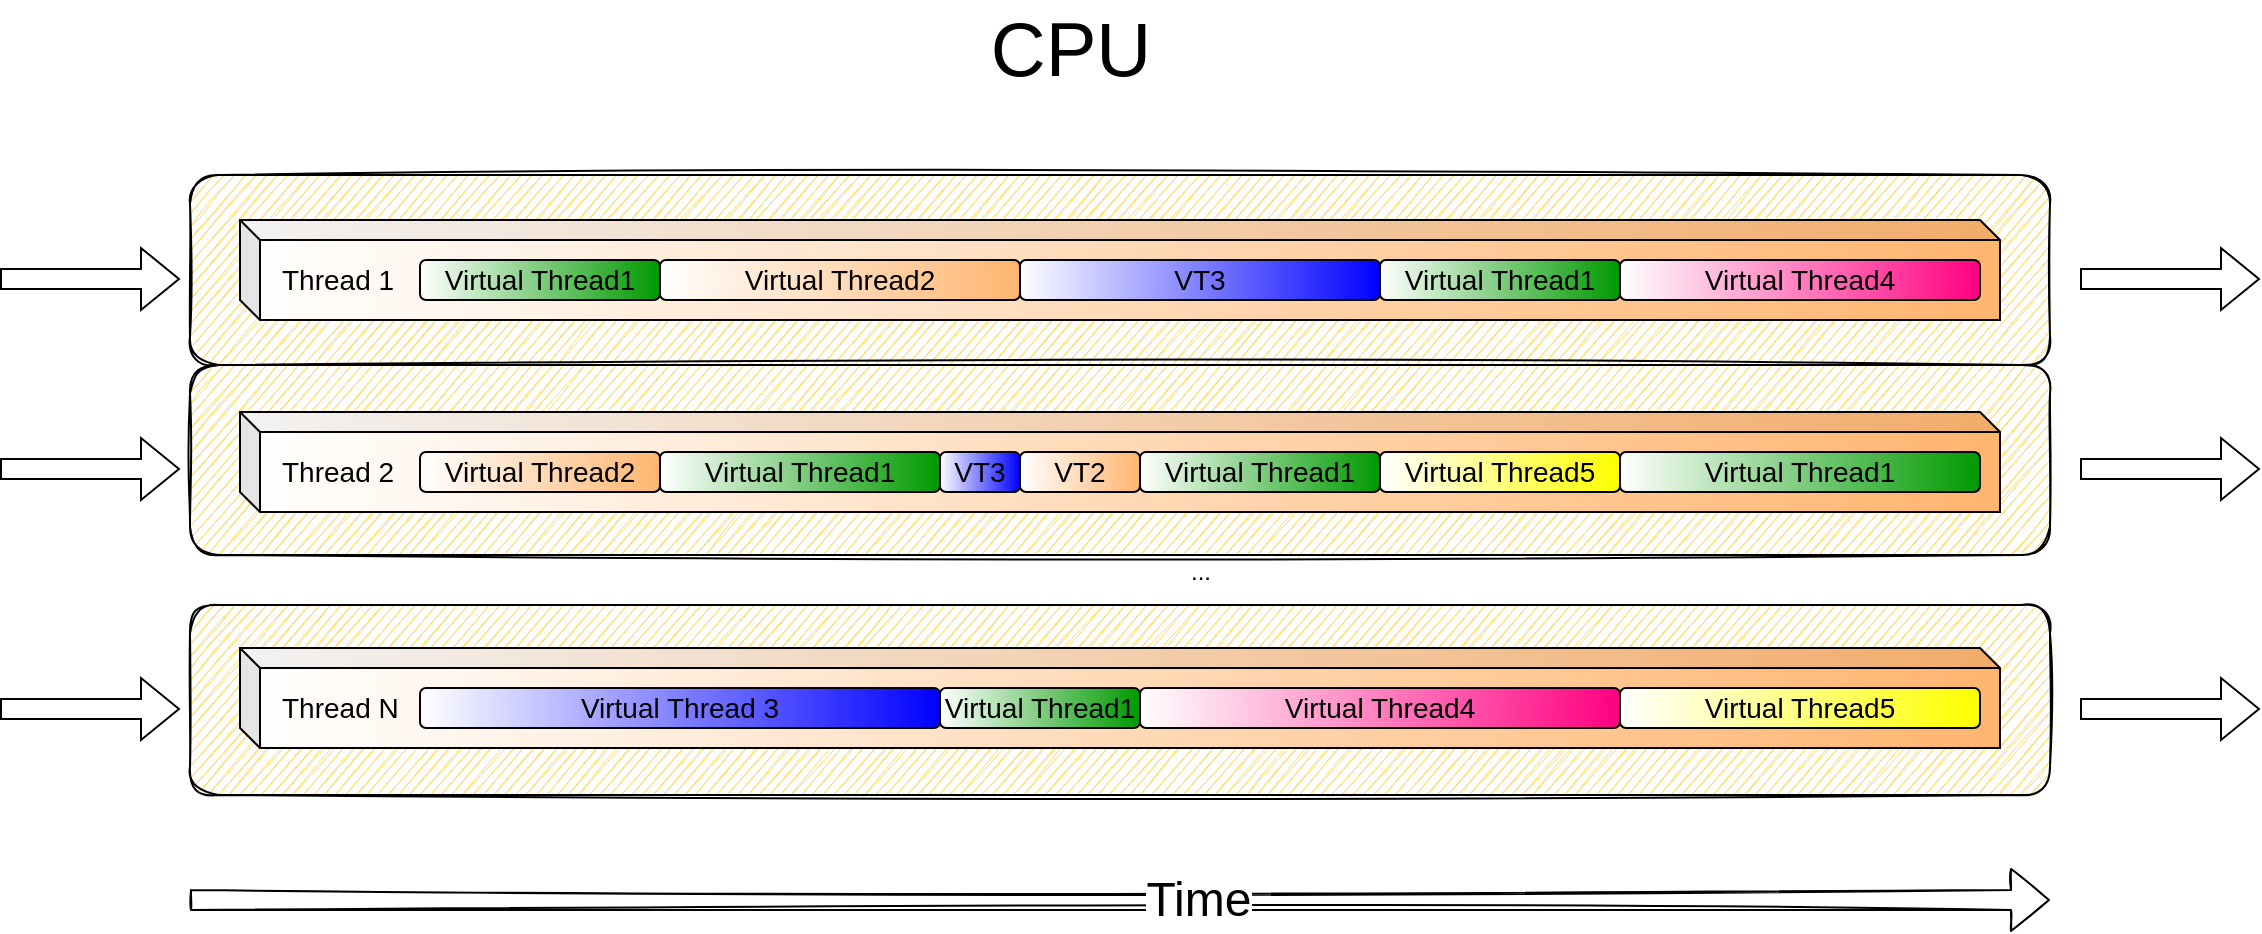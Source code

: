 <mxfile version="19.0.3" type="device"><diagram id="gcXxg-jRAJFsOrIHN8xj" name="Page-1"><mxGraphModel dx="2056" dy="913" grid="1" gridSize="10" guides="1" tooltips="1" connect="1" arrows="1" fold="1" page="1" pageScale="1" pageWidth="827" pageHeight="1169" math="0" shadow="0"><root><mxCell id="0"/><mxCell id="1" parent="0"/><mxCell id="2UfDHRM4jVubF9AA2sK6-36" value="" style="rounded=1;whiteSpace=wrap;html=1;fontSize=38;fillColor=#FFD966;gradientColor=none;gradientDirection=west;shadow=0;sketch=1;strokeWidth=1;perimeterSpacing=1;glass=0;" vertex="1" parent="1"><mxGeometry x="-25" y="372.5" width="930" height="95" as="geometry"/></mxCell><mxCell id="2UfDHRM4jVubF9AA2sK6-37" value="" style="shape=flexArrow;endArrow=classic;html=1;rounded=0;fontSize=14;" edge="1" parent="1"><mxGeometry width="50" height="50" relative="1" as="geometry"><mxPoint x="-120" y="424.5" as="sourcePoint"/><mxPoint x="-30" y="424.5" as="targetPoint"/></mxGeometry></mxCell><mxCell id="2UfDHRM4jVubF9AA2sK6-38" value="" style="shape=flexArrow;endArrow=classic;html=1;rounded=0;fontSize=14;" edge="1" parent="1"><mxGeometry width="50" height="50" relative="1" as="geometry"><mxPoint x="920" y="424.5" as="sourcePoint"/><mxPoint x="1010" y="424.5" as="targetPoint"/></mxGeometry></mxCell><mxCell id="2UfDHRM4jVubF9AA2sK6-33" value="" style="rounded=1;whiteSpace=wrap;html=1;fontSize=38;fillColor=#FFD966;gradientColor=none;gradientDirection=west;shadow=0;sketch=1;strokeWidth=1;perimeterSpacing=1;glass=0;" vertex="1" parent="1"><mxGeometry x="-25" y="252.5" width="930" height="95" as="geometry"/></mxCell><mxCell id="2UfDHRM4jVubF9AA2sK6-34" value="" style="shape=flexArrow;endArrow=classic;html=1;rounded=0;fontSize=14;" edge="1" parent="1"><mxGeometry width="50" height="50" relative="1" as="geometry"><mxPoint x="-120" y="304.5" as="sourcePoint"/><mxPoint x="-30" y="304.5" as="targetPoint"/></mxGeometry></mxCell><mxCell id="2UfDHRM4jVubF9AA2sK6-35" value="" style="shape=flexArrow;endArrow=classic;html=1;rounded=0;fontSize=14;" edge="1" parent="1"><mxGeometry width="50" height="50" relative="1" as="geometry"><mxPoint x="920" y="304.5" as="sourcePoint"/><mxPoint x="1010" y="304.5" as="targetPoint"/></mxGeometry></mxCell><mxCell id="2UfDHRM4jVubF9AA2sK6-29" value="" style="rounded=1;whiteSpace=wrap;html=1;fontSize=38;fillColor=#FFD966;gradientColor=none;gradientDirection=west;shadow=0;sketch=1;strokeWidth=1;perimeterSpacing=1;glass=0;" vertex="1" parent="1"><mxGeometry x="-25" y="157.5" width="930" height="95" as="geometry"/></mxCell><mxCell id="2UfDHRM4jVubF9AA2sK6-1" value="&lt;span style=&quot;font-size: 14px;&quot;&gt;Thread 1&lt;/span&gt;" style="shape=cube;whiteSpace=wrap;html=1;boundedLbl=1;backgroundOutline=1;darkOpacity=0.05;darkOpacity2=0.1;size=10;align=left;spacingLeft=9;fontSize=14;fillColor=#FFB570;gradientColor=#ffffff;gradientDirection=west;" vertex="1" parent="1"><mxGeometry y="180" width="880" height="50" as="geometry"/></mxCell><mxCell id="2UfDHRM4jVubF9AA2sK6-3" value="&lt;span style=&quot;font-size: 14px;&quot;&gt;Thread 2&lt;/span&gt;" style="shape=cube;whiteSpace=wrap;html=1;boundedLbl=1;backgroundOutline=1;darkOpacity=0.05;darkOpacity2=0.1;size=10;align=left;spacingLeft=9;fontSize=14;fillColor=#FFB570;gradientColor=#ffffff;gradientDirection=west;" vertex="1" parent="1"><mxGeometry y="276" width="880" height="50" as="geometry"/></mxCell><mxCell id="2UfDHRM4jVubF9AA2sK6-4" value="Thread N" style="shape=cube;whiteSpace=wrap;html=1;boundedLbl=1;backgroundOutline=1;darkOpacity=0.05;darkOpacity2=0.1;size=10;align=left;spacingLeft=9;fontSize=14;fillColor=#FFB570;gradientColor=#ffffff;gradientDirection=west;" vertex="1" parent="1"><mxGeometry y="394" width="880" height="50" as="geometry"/></mxCell><mxCell id="2UfDHRM4jVubF9AA2sK6-6" value="..." style="text;html=1;align=center;verticalAlign=middle;resizable=0;points=[];autosize=1;strokeColor=none;fillColor=none;" vertex="1" parent="1"><mxGeometry x="465" y="346" width="30" height="20" as="geometry"/></mxCell><mxCell id="2UfDHRM4jVubF9AA2sK6-7" value="Virtual Thread1" style="rounded=1;whiteSpace=wrap;html=1;fontSize=14;fillColor=#009900;gradientColor=#ffffff;gradientDirection=west;" vertex="1" parent="1"><mxGeometry x="90" y="200" width="120" height="20" as="geometry"/></mxCell><mxCell id="2UfDHRM4jVubF9AA2sK6-8" value="Virtual Thread1" style="rounded=1;whiteSpace=wrap;html=1;fontSize=14;fillColor=#009900;gradientColor=#ffffff;gradientDirection=west;" vertex="1" parent="1"><mxGeometry x="210" y="296" width="140" height="20" as="geometry"/></mxCell><mxCell id="2UfDHRM4jVubF9AA2sK6-9" value="Virtual Thread1" style="rounded=1;whiteSpace=wrap;html=1;fontSize=14;fillColor=#009900;gradientColor=#ffffff;gradientDirection=west;" vertex="1" parent="1"><mxGeometry x="350" y="414" width="100" height="20" as="geometry"/></mxCell><mxCell id="2UfDHRM4jVubF9AA2sK6-10" value="Virtual Thread1" style="rounded=1;whiteSpace=wrap;html=1;fontSize=14;fillColor=#009900;gradientColor=#ffffff;gradientDirection=west;" vertex="1" parent="1"><mxGeometry x="450" y="296" width="120" height="20" as="geometry"/></mxCell><mxCell id="2UfDHRM4jVubF9AA2sK6-11" value="Virtual Thread1" style="rounded=1;whiteSpace=wrap;html=1;fontSize=14;fillColor=#009900;gradientColor=#ffffff;gradientDirection=west;" vertex="1" parent="1"><mxGeometry x="570" y="200" width="120" height="20" as="geometry"/></mxCell><mxCell id="2UfDHRM4jVubF9AA2sK6-12" value="Virtual Thread1" style="rounded=1;whiteSpace=wrap;html=1;fontSize=14;fillColor=#009900;gradientColor=#ffffff;gradientDirection=west;" vertex="1" parent="1"><mxGeometry x="690" y="296" width="180" height="20" as="geometry"/></mxCell><mxCell id="2UfDHRM4jVubF9AA2sK6-15" value="Virtual Thread2" style="rounded=1;whiteSpace=wrap;html=1;fontSize=14;fillColor=#FFB570;gradientColor=#ffffff;gradientDirection=west;" vertex="1" parent="1"><mxGeometry x="210" y="200" width="180" height="20" as="geometry"/></mxCell><mxCell id="2UfDHRM4jVubF9AA2sK6-16" value="Virtual Thread2" style="rounded=1;whiteSpace=wrap;html=1;fontSize=14;fillColor=#FFB570;gradientColor=#ffffff;gradientDirection=west;" vertex="1" parent="1"><mxGeometry x="90" y="296" width="120" height="20" as="geometry"/></mxCell><mxCell id="2UfDHRM4jVubF9AA2sK6-17" value="VT2" style="rounded=1;whiteSpace=wrap;html=1;fontSize=14;fillColor=#FFB570;gradientColor=#ffffff;gradientDirection=west;" vertex="1" parent="1"><mxGeometry x="390" y="296" width="60" height="20" as="geometry"/></mxCell><mxCell id="2UfDHRM4jVubF9AA2sK6-18" value="VT3" style="rounded=1;whiteSpace=wrap;html=1;fontSize=14;fillColor=#0000FF;gradientColor=#ffffff;gradientDirection=west;" vertex="1" parent="1"><mxGeometry x="350" y="296" width="40" height="20" as="geometry"/></mxCell><mxCell id="2UfDHRM4jVubF9AA2sK6-20" value="VT3" style="rounded=1;whiteSpace=wrap;html=1;fontSize=14;fillColor=#0000FF;gradientColor=#ffffff;gradientDirection=west;" vertex="1" parent="1"><mxGeometry x="390" y="200" width="180" height="20" as="geometry"/></mxCell><mxCell id="2UfDHRM4jVubF9AA2sK6-21" value="Virtual Thread 3" style="rounded=1;whiteSpace=wrap;html=1;fontSize=14;fillColor=#0000FF;gradientColor=#ffffff;gradientDirection=west;" vertex="1" parent="1"><mxGeometry x="90" y="414" width="260" height="20" as="geometry"/></mxCell><mxCell id="2UfDHRM4jVubF9AA2sK6-22" value="" style="shape=flexArrow;endArrow=classic;html=1;rounded=0;fontSize=14;" edge="1" parent="1"><mxGeometry width="50" height="50" relative="1" as="geometry"><mxPoint x="-120" y="209.5" as="sourcePoint"/><mxPoint x="-30" y="209.5" as="targetPoint"/></mxGeometry></mxCell><mxCell id="2UfDHRM4jVubF9AA2sK6-23" value="" style="shape=flexArrow;endArrow=classic;html=1;rounded=0;fontSize=14;" edge="1" parent="1"><mxGeometry width="50" height="50" relative="1" as="geometry"><mxPoint x="920" y="209.5" as="sourcePoint"/><mxPoint x="1010" y="209.5" as="targetPoint"/></mxGeometry></mxCell><mxCell id="2UfDHRM4jVubF9AA2sK6-28" value="CPU" style="text;html=1;align=center;verticalAlign=middle;resizable=0;points=[];autosize=1;strokeColor=none;fillColor=none;fontSize=38;" vertex="1" parent="1"><mxGeometry x="365" y="70" width="100" height="50" as="geometry"/></mxCell><mxCell id="2UfDHRM4jVubF9AA2sK6-31" value="Virtual Thread4" style="rounded=1;whiteSpace=wrap;html=1;fontSize=14;fillColor=#FF0080;gradientColor=#ffffff;gradientDirection=west;" vertex="1" parent="1"><mxGeometry x="450" y="414" width="240" height="20" as="geometry"/></mxCell><mxCell id="2UfDHRM4jVubF9AA2sK6-32" value="Virtual Thread4" style="rounded=1;whiteSpace=wrap;html=1;fontSize=14;fillColor=#FF0080;gradientColor=#ffffff;gradientDirection=west;" vertex="1" parent="1"><mxGeometry x="690" y="200" width="180" height="20" as="geometry"/></mxCell><mxCell id="2UfDHRM4jVubF9AA2sK6-39" value="Virtual Thread5" style="rounded=1;whiteSpace=wrap;html=1;fontSize=14;fillColor=#FFFF00;gradientColor=#ffffff;gradientDirection=west;" vertex="1" parent="1"><mxGeometry x="570" y="296" width="120" height="20" as="geometry"/></mxCell><mxCell id="2UfDHRM4jVubF9AA2sK6-40" value="Virtual Thread5" style="rounded=1;whiteSpace=wrap;html=1;fontSize=14;fillColor=#FFFF00;gradientColor=#ffffff;gradientDirection=west;" vertex="1" parent="1"><mxGeometry x="690" y="414" width="180" height="20" as="geometry"/></mxCell><mxCell id="2UfDHRM4jVubF9AA2sK6-43" value="" style="shape=flexArrow;endArrow=classic;html=1;rounded=1;fontSize=38;targetPerimeterSpacing=0;strokeWidth=1;sketch=1;" edge="1" parent="1"><mxGeometry width="50" height="50" relative="1" as="geometry"><mxPoint x="-25" y="520" as="sourcePoint"/><mxPoint x="905" y="520" as="targetPoint"/></mxGeometry></mxCell><mxCell id="2UfDHRM4jVubF9AA2sK6-44" value="Time" style="edgeLabel;html=1;align=center;verticalAlign=middle;resizable=0;points=[];fontSize=24;" vertex="1" connectable="0" parent="2UfDHRM4jVubF9AA2sK6-43"><mxGeometry x="0.084" relative="1" as="geometry"><mxPoint as="offset"/></mxGeometry></mxCell></root></mxGraphModel></diagram></mxfile>